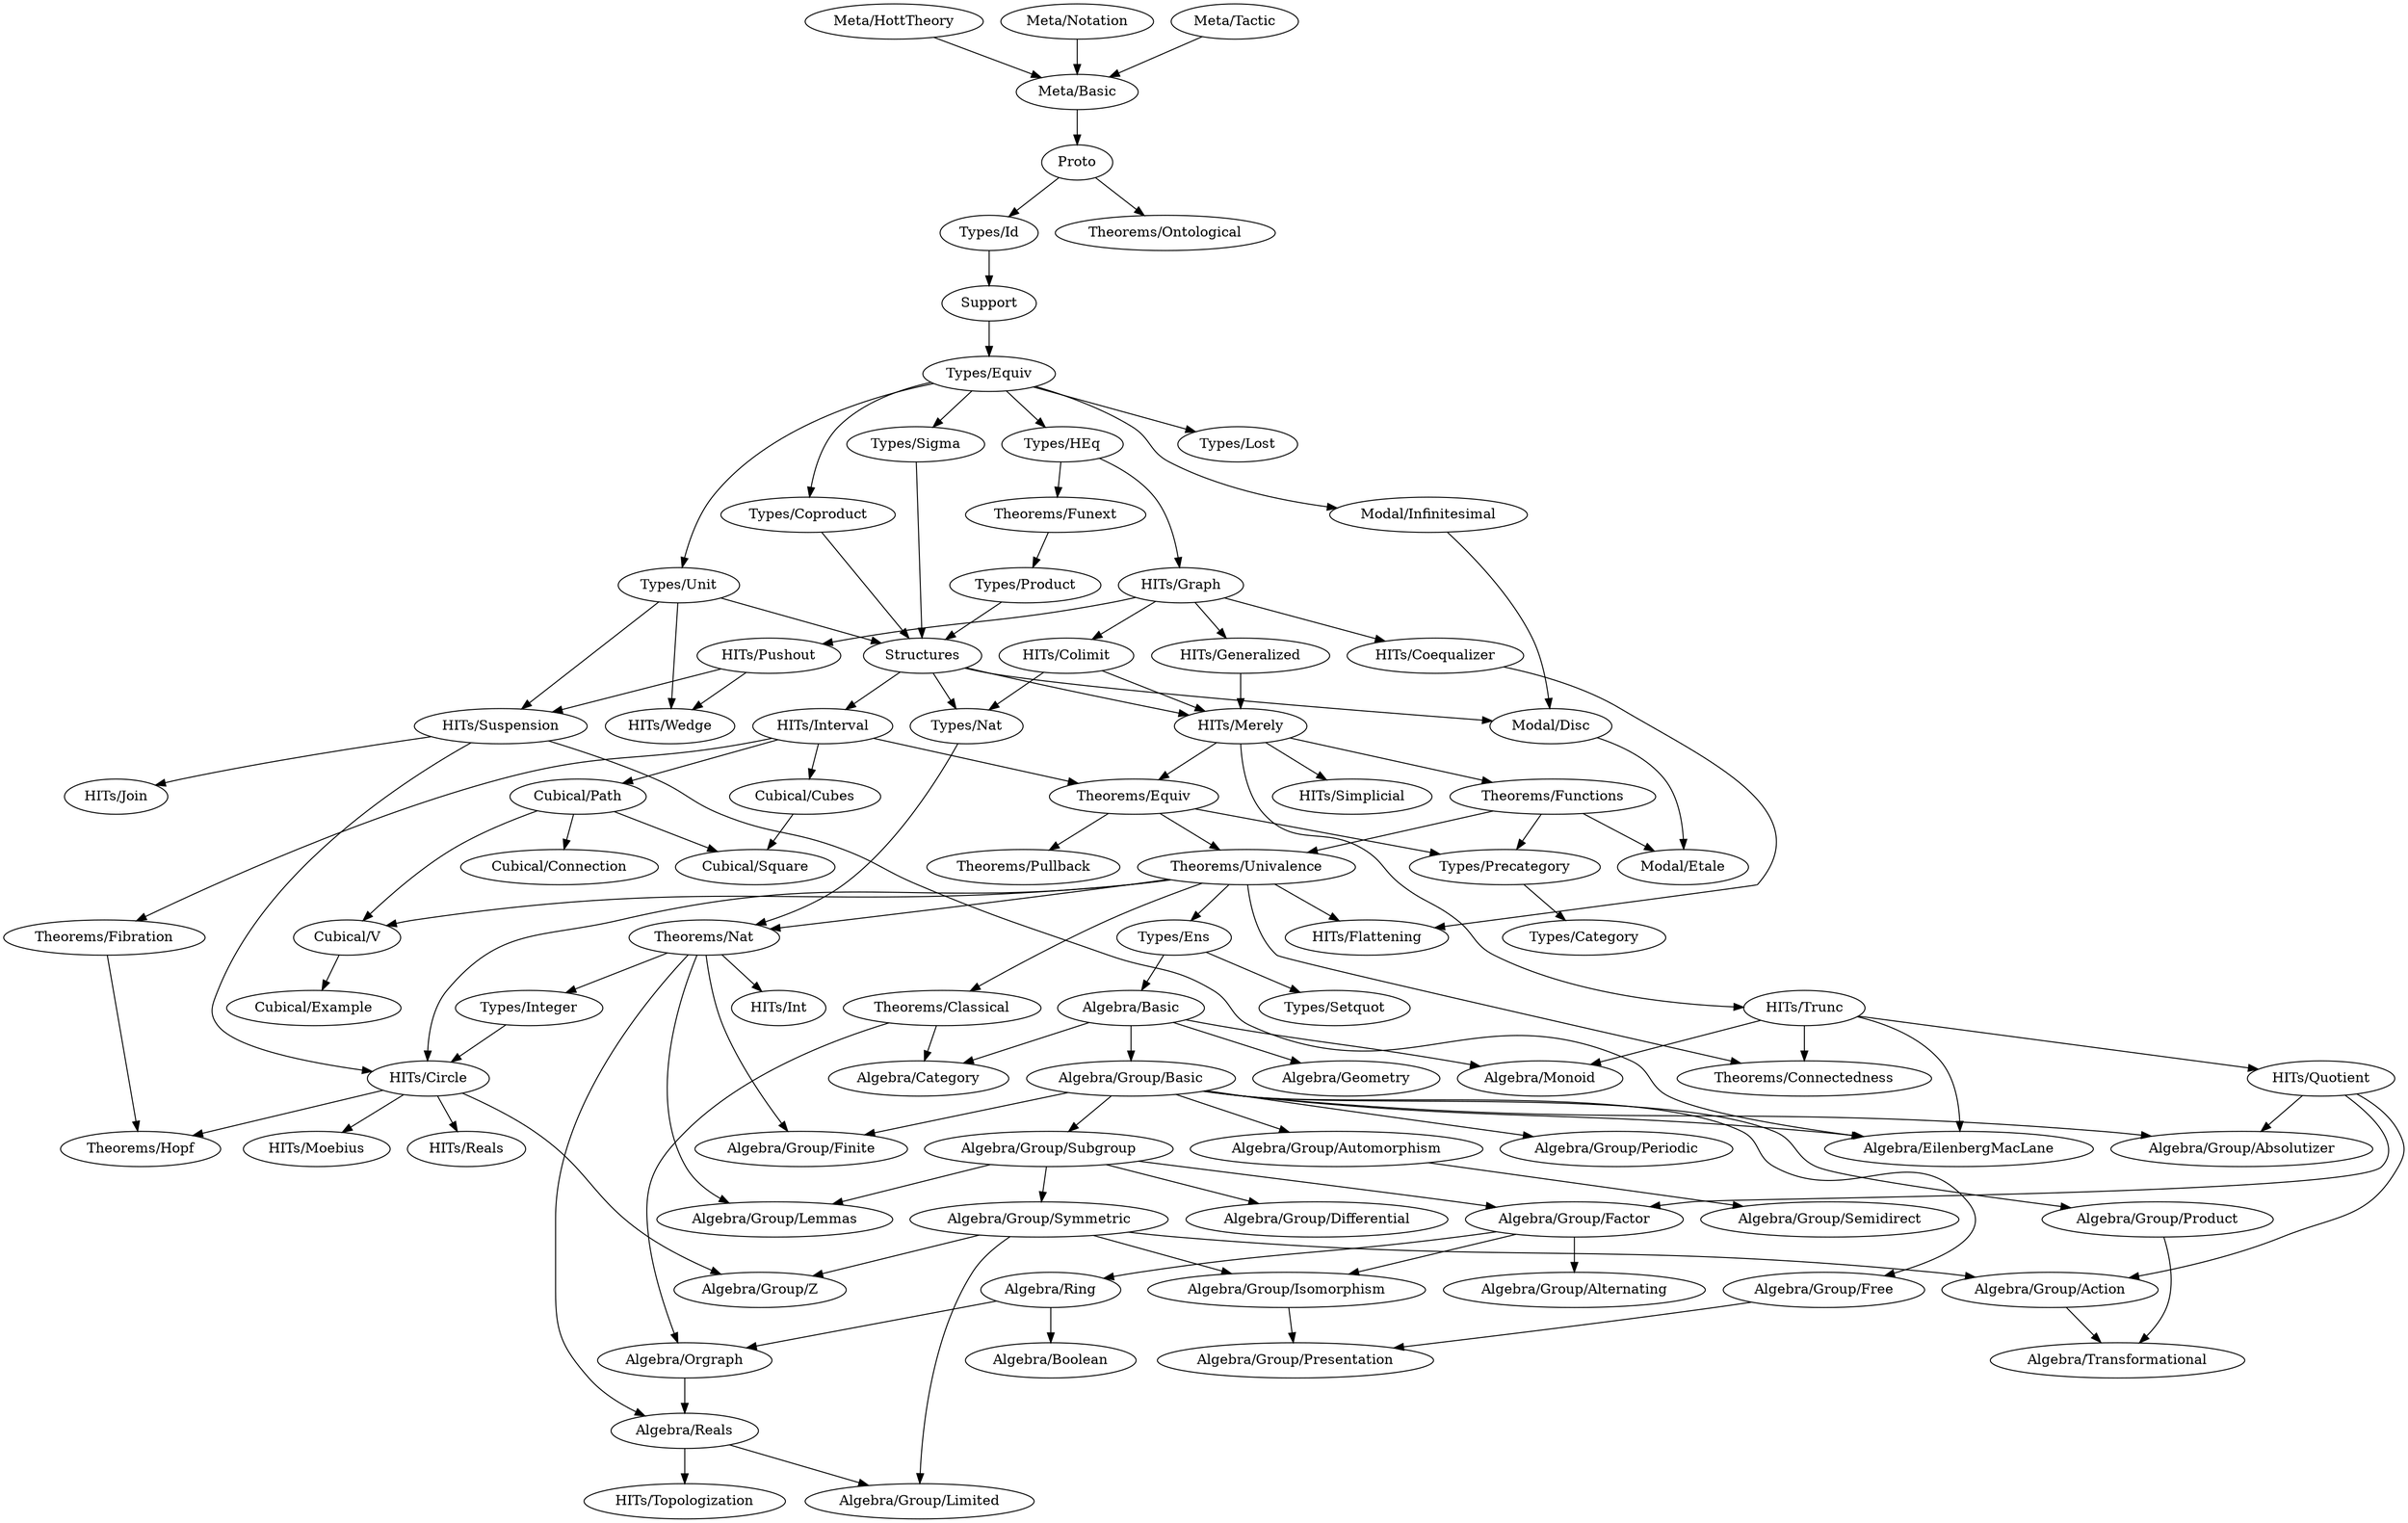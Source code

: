 digraph dependency_map {
  Proto -> { "Types/Id", "Theorems/Ontological"}
  Support -> "Types/Equiv"
  Structures -> {
    "HITs/Interval",
    "HITs/Merely",
    "Types/Nat",
    "Modal/Disc"
  }

  subgraph Algebra {
    "Algebra/Basic" -> {
      "Algebra/Category",
      "Algebra/Monoid",
      "Algebra/Geometry",
      "Algebra/Group/Basic"
    }
    "Algebra/Boolean"
    "Algebra/Category"
    "Algebra/EilenbergMacLane"
    "Algebra/Geometry"
    "Algebra/Monoid"
    "Algebra/Orgraph" -> { "Algebra/Reals" }
    "Algebra/Reals" -> { "Algebra/Group/Limited", "HITs/Topologization" }
    "Algebra/Ring" -> { "Algebra/Boolean", "Algebra/Orgraph" }
    "Algebra/Transformational"
  }

  subgraph "Algebra/Group" {
    "Algebra/Group/Absolutizer"
    "Algebra/Group/Action" -> "Algebra/Transformational"
    "Algebra/Group/Alternating"
    "Algebra/Group/Automorphism" -> "Algebra/Group/Semidirect"
    "Algebra/Group/Basic" -> {
      "Algebra/EilenbergMacLane",
      "Algebra/Group/Finite",
      "Algebra/Group/Absolutizer",
      "Algebra/Group/Automorphism",
      "Algebra/Group/Free",
      "Algebra/Group/Periodic",
      "Algebra/Group/Product",
      "Algebra/Group/Subgroup"
    }
    "Algebra/Group/Differential"
    "Algebra/Group/Factor" -> {
      "Algebra/Ring",
      "Algebra/Group/Alternating",
      "Algebra/Group/Isomorphism"
    }
    "Algebra/Group/Finite"
    "Algebra/Group/Free" -> "Algebra/Group/Presentation"
    "Algebra/Group/Isomorphism" -> "Algebra/Group/Presentation"
    "Algebra/Group/Lemmas"
    "Algebra/Group/Limited"
    "Algebra/Group/Periodic"
    "Algebra/Group/Presentation"
    "Algebra/Group/Product" -> { "Algebra/Transformational" }
    "Algebra/Group/Semidirect"
    "Algebra/Group/Subgroup" -> {
      "Algebra/Group/Differential",
      "Algebra/Group/Factor",
      "Algebra/Group/Lemmas",
      "Algebra/Group/Symmetric"
    }
    "Algebra/Group/Symmetric" -> {
      "Algebra/Group/Limited",
      "Algebra/Group/Z",
      "Algebra/Group/Action",
      "Algebra/Group/Isomorphism"
    }
    "Algebra/Group/Z"
  }

  subgraph Types {
    "Types/Category"
    "Types/Coproduct" -> { Structures }
    "Types/Id" -> { Support }
    "Types/Ens" -> { "Algebra/Basic", "Types/Setquot" }
    "Types/Equiv" -> {
      "Types/HEq",
      "Modal/Infinitesimal",
      "Types/Coproduct",
      "Types/Lost",
      "Types/Unit",
      "Types/Sigma"
    }
    "Types/HEq" -> {
      "HITs/Graph", "Theorems/Funext"
    }
    "Types/Integer" -> "HITs/Circle"
    "Types/Lost"
    "Types/Nat" -> { "Theorems/Nat" }
    "Types/Precategory" -> { "Types/Category" }
    "Types/Product" -> { Structures }
    "Types/Setquot"
    "Types/Sigma" -> { Structures }
    "Types/Unit" -> { Structures, "HITs/Suspension", "HITs/Wedge" }
  }

  subgraph HITs {
    "HITs/Circle" -> {
      "Algebra/Group/Z",
      "Theorems/Hopf",
      "HITs/Moebius",
      "HITs/Reals"
    }
    "HITs/Coequalizer" -> { "HITs/Flattening" }
    "HITs/Colimit" -> { "HITs/Merely", "Types/Nat" }
    "HITs/Flattening"
    "HITs/Generalized" -> "HITs/Merely"
    "HITs/Graph" -> {
      "HITs/Coequalizer",
      "HITs/Colimit",
      "HITs/Generalized",
      "HITs/Pushout"
    }
    "HITs/Interval" -> {
      "Cubical/Cubes",
      "Cubical/Path",
      "Theorems/Equiv",
      "Theorems/Fibration"
    }
    "HITs/Join"
    "HITs/Merely" -> {
      "Theorems/Equiv",
      "HITs/Simplicial",
      "HITs/Trunc",
      "Theorems/Functions"
    }
    "HITs/Moebius"
    "HITs/Pushout" -> {
      "HITs/Suspension",
      "HITs/Wedge"
    }
    "HITs/Quotient" -> {
      "Algebra/Group/Absolutizer",
      "Algebra/Group/Action",
      "Algebra/Group/Factor"
    }
    "HITs/Reals"
    "HITs/Simplicial"
    "HITs/Suspension" -> { "Algebra/EilenbergMacLane", "HITs/Circle", "HITs/Join" }
    "HITs/Topologization"
    "HITs/Trunc" -> {
      "Algebra/EilenbergMacLane",
      "Algebra/Monoid",
      "HITs/Quotient",
      "Theorems/Connectedness"
    }
    "HITs/Wedge"
  }

  subgraph Cubical {
    "Cubical/Connection"
    "Cubical/Cubes" -> "Cubical/Square"
    "Cubical/Example"
    "Cubical/Path" -> {
      "Cubical/Square",
      "Cubical/V",
      "Cubical/Connection"
    }
    "Cubical/Square"
    "Cubical/V" -> { "Cubical/Example" }
  }

  subgraph Meta {
    "Meta/Basic" -> Proto
    "Meta/HottTheory" -> "Meta/Basic"
    "Meta/Notation" -> "Meta/Basic"
    "Meta/Tactic" -> "Meta/Basic"
  }

  subgraph Modal {
    "Modal/Disc" -> { "Modal/Etale" }
    "Modal/Etale"
    "Modal/Infinitesimal" -> { "Modal/Disc" }
  }

  subgraph Theorems {
    "Theorems/Classical" -> { "Algebra/Category", "Algebra/Orgraph" }
    "Theorems/Fibration" -> { "Theorems/Hopf" }
    "Theorems/Functions" -> {
      "Modal/Etale",
      "Theorems/Univalence",
      "Types/Precategory"
    }
    "Theorems/Funext" -> { "Types/Product" }
    "Theorems/Hopf"
    "Theorems/Ontological"
    "Theorems/Nat" -> {
      "Algebra/Group/Finite",
      "Algebra/Reals",
      "HITs/Int",
      "Types/Integer",
      "Algebra/Group/Lemmas"
    }
    "Theorems/Equiv" -> {
      "Types/Precategory",
      "Theorems/Pullback",
      "Theorems/Univalence"
    }
    "Theorems/Pullback"
    "Theorems/Univalence" -> {
      "HITs/Circle",
      "HITs/Flattening",
      "Types/Ens",
      "Theorems/Classical",
      "Theorems/Connectedness",
      "Theorems/Nat",
      "Cubical/V"
    }
  }
}